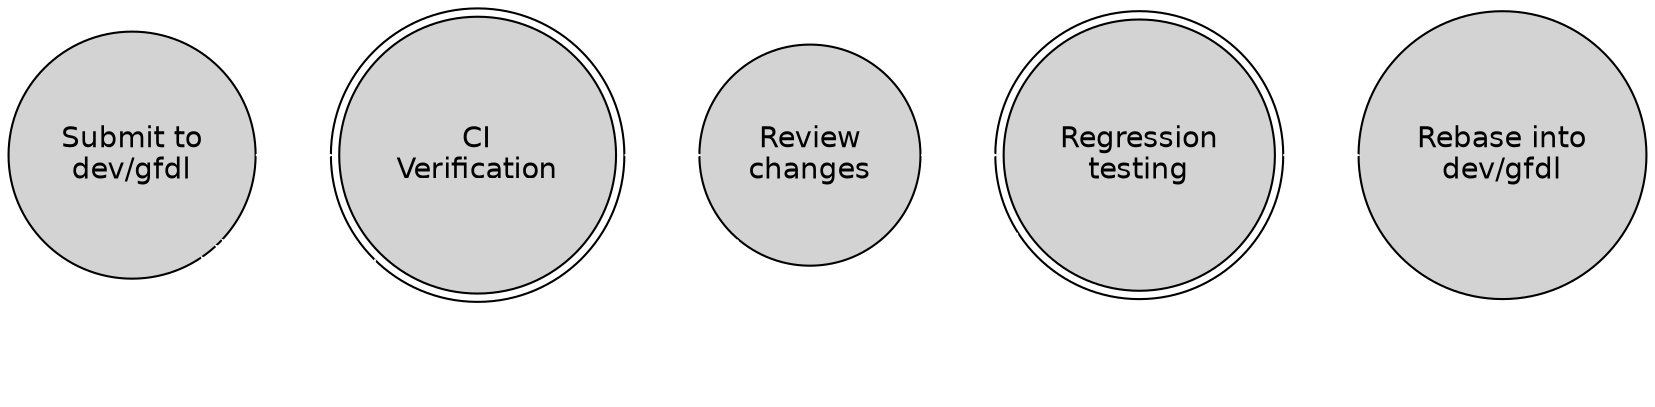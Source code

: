 digraph testing {
    rankdir="LR"
    fontname = helvetica
    bgcolor = transparent

    node [
        style = filled
        fontname = helvetica
    ]
    edge [
        color = white
    ]

    submit [
        label = "Submit to\ndev/gfdl"
        shape = "circle"
    ]
    ci [
        label = "CI\nVerification"
        shape = "doublecircle"
    ]
    review [
        label = "Review\nchanges"
        shape = "circle"
    ]
    regression [
        label = "Regression\ntesting"
        shape = "doublecircle"
    ]
    merge [
        label = "Rebase into\ndev/gfdl"
        shape = "circle"
    ]

    edge[weight=4]
    submit:e -> ci
    ci -> review
    review -> regression
    regression -> merge

    edge[weight=1]
    ci:sw -> submit
    review -> submit
    regression -> submit
}
